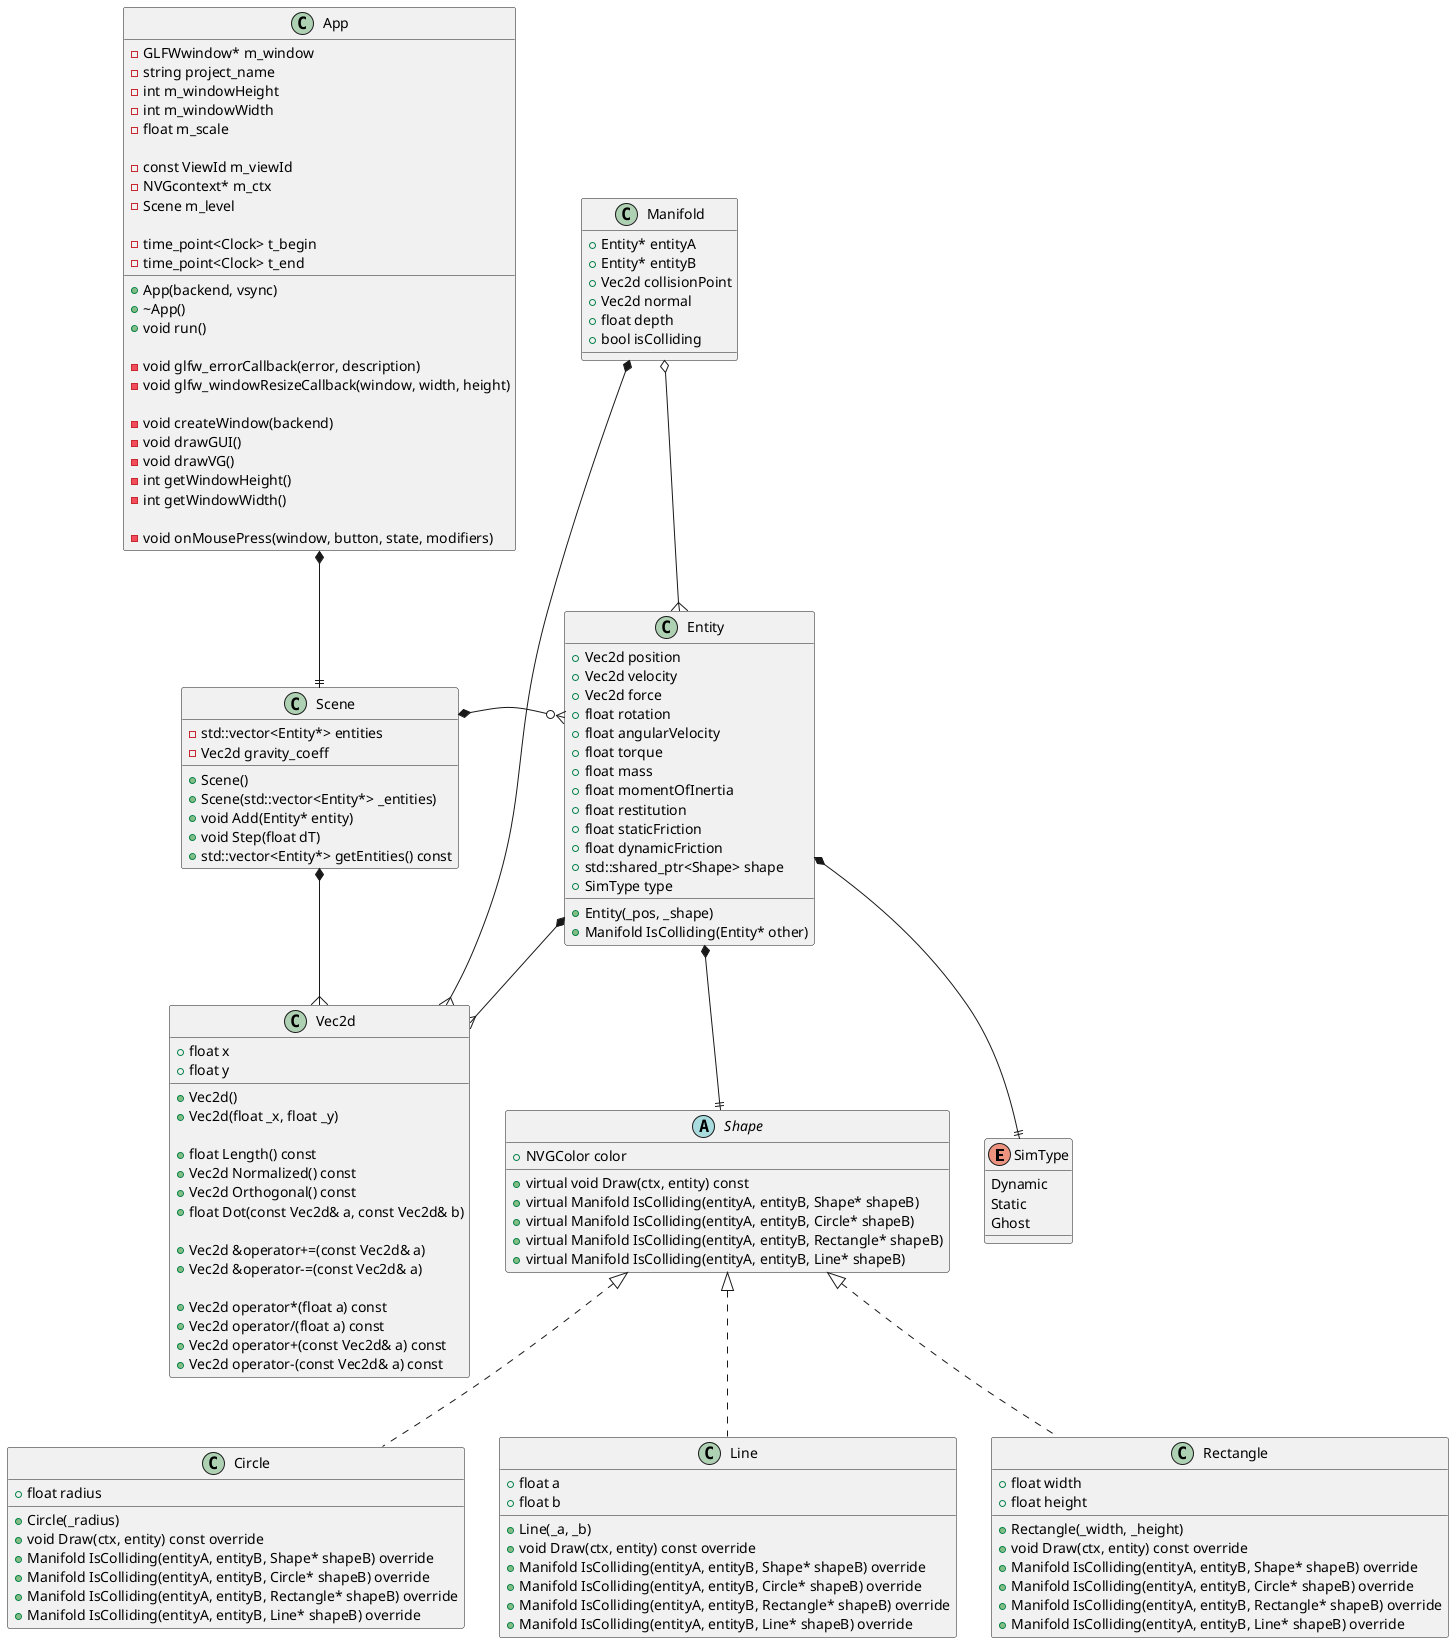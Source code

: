 @startuml Klassediagram

enum SimType {
    Dynamic
    Static
    Ghost
}

abstract class Shape {
    + NVGColor color
    + virtual void Draw(ctx, entity) const
    + virtual Manifold IsColliding(entityA, entityB, Shape* shapeB)
    + virtual Manifold IsColliding(entityA, entityB, Circle* shapeB)
    + virtual Manifold IsColliding(entityA, entityB, Rectangle* shapeB)
    + virtual Manifold IsColliding(entityA, entityB, Line* shapeB)
}

class Circle implements Shape {
    + Circle(_radius)
    + float radius
    + void Draw(ctx, entity) const override
    + Manifold IsColliding(entityA, entityB, Shape* shapeB) override
    + Manifold IsColliding(entityA, entityB, Circle* shapeB) override
    + Manifold IsColliding(entityA, entityB, Rectangle* shapeB) override
    + Manifold IsColliding(entityA, entityB, Line* shapeB) override
}

class Line implements Shape {
    + Line(_a, _b)
    + float a
    + float b
    + void Draw(ctx, entity) const override
    + Manifold IsColliding(entityA, entityB, Shape* shapeB) override
    + Manifold IsColliding(entityA, entityB, Circle* shapeB) override
    + Manifold IsColliding(entityA, entityB, Rectangle* shapeB) override
    + Manifold IsColliding(entityA, entityB, Line* shapeB) override
}

class Rectangle implements Shape {
    + Rectangle(_width, _height)
    + float width
    + float height
    + void Draw(ctx, entity) const override
    + Manifold IsColliding(entityA, entityB, Shape* shapeB) override
    + Manifold IsColliding(entityA, entityB, Circle* shapeB) override
    + Manifold IsColliding(entityA, entityB, Rectangle* shapeB) override
    + Manifold IsColliding(entityA, entityB, Line* shapeB) override
}

class Manifold {
    + Entity* entityA
    + Entity* entityB
    + Vec2d collisionPoint
    + Vec2d normal
    + float depth
    + bool isColliding
}

class Vec2d {
    + Vec2d()
    + Vec2d(float _x, float _y)

    + float Length() const
    + Vec2d Normalized() const
    + Vec2d Orthogonal() const
    + float Dot(const Vec2d& a, const Vec2d& b)

    + Vec2d &operator+=(const Vec2d& a)
    + Vec2d &operator-=(const Vec2d& a)

    + Vec2d operator*(float a) const
    + Vec2d operator/(float a) const
    + Vec2d operator+(const Vec2d& a) const
    + Vec2d operator-(const Vec2d& a) const
    + float x 
    + float y
}

class Entity {
    + Entity(_pos, _shape)
    + Vec2d position
    + Vec2d velocity
    + Vec2d force
    + float rotation
    + float angularVelocity
    + float torque
    + float mass
    + float momentOfInertia 
    + float restitution
    + float staticFriction
    + float dynamicFriction
    + std::shared_ptr<Shape> shape
    + SimType type
    + Manifold IsColliding(Entity* other)
}

class Scene {
    + Scene()
    + Scene(std::vector<Entity*> _entities)
    + void Add(Entity* entity)
    + void Step(float dT)
    + std::vector<Entity*> getEntities() const
    - std::vector<Entity*> entities
    - Vec2d gravity_coeff
}

class App {
    + App(backend, vsync)
    + ~App()
    + void run()
    
    - void glfw_errorCallback(error, description)
    - void glfw_windowResizeCallback(window, width, height)

    - void createWindow(backend)
    - void drawGUI()
    - void drawVG()
    - int getWindowHeight()
    - int getWindowWidth()

    - void onMousePress(window, button, state, modifiers)

    - GLFWwindow* m_window
    - string project_name
    - int m_windowHeight
    - int m_windowWidth
    - float m_scale

    - const ViewId m_viewId
    - NVGcontext* m_ctx
    - Scene m_level

    - time_point<Clock> t_begin
    - time_point<Clock> t_end
}

Scene -[hidden]> Entity


App *--|| Scene
Scene *--o{ Entity
Scene *--{ Vec2d
Entity *--|| Shape
Entity *--{ Vec2d
Entity *--|| SimType


Manifold o--{ Entity
Manifold *--{ Vec2d


@enduml